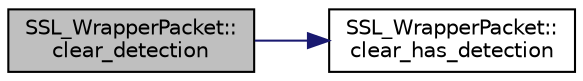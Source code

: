 digraph "SSL_WrapperPacket::clear_detection"
{
 // INTERACTIVE_SVG=YES
  edge [fontname="Helvetica",fontsize="10",labelfontname="Helvetica",labelfontsize="10"];
  node [fontname="Helvetica",fontsize="10",shape=record];
  rankdir="LR";
  Node1 [label="SSL_WrapperPacket::\lclear_detection",height=0.2,width=0.4,color="black", fillcolor="grey75", style="filled", fontcolor="black"];
  Node1 -> Node2 [color="midnightblue",fontsize="10",style="solid",fontname="Helvetica"];
  Node2 [label="SSL_WrapperPacket::\lclear_has_detection",height=0.2,width=0.4,color="black", fillcolor="white", style="filled",URL="$d3/ddc/class_s_s_l___wrapper_packet.html#aabcd5aea1a0c776510ed9071b72661f6"];
}
